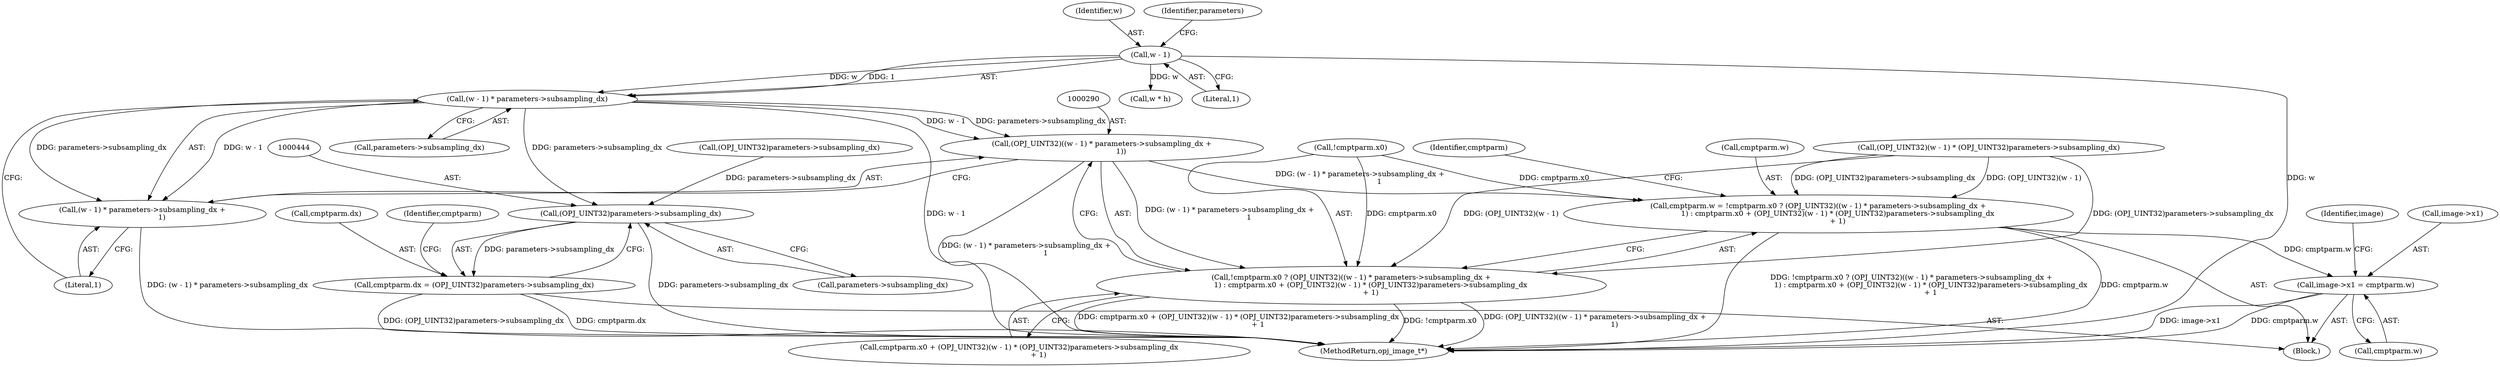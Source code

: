 digraph "0_openjpeg_e5285319229a5d77bf316bb0d3a6cbd3cb8666d9@pointer" {
"1000292" [label="(Call,(w - 1) * parameters->subsampling_dx)"];
"1000293" [label="(Call,w - 1)"];
"1000289" [label="(Call,(OPJ_UINT32)((w - 1) * parameters->subsampling_dx +\n                 1))"];
"1000280" [label="(Call,cmptparm.w = !cmptparm.x0 ? (OPJ_UINT32)((w - 1) * parameters->subsampling_dx +\n                 1) : cmptparm.x0 + (OPJ_UINT32)(w - 1) * (OPJ_UINT32)parameters->subsampling_dx\n                 + 1)"];
"1000488" [label="(Call,image->x1 = cmptparm.w)"];
"1000284" [label="(Call,!cmptparm.x0 ? (OPJ_UINT32)((w - 1) * parameters->subsampling_dx +\n                 1) : cmptparm.x0 + (OPJ_UINT32)(w - 1) * (OPJ_UINT32)parameters->subsampling_dx\n                 + 1)"];
"1000291" [label="(Call,(w - 1) * parameters->subsampling_dx +\n                 1)"];
"1000443" [label="(Call,(OPJ_UINT32)parameters->subsampling_dx)"];
"1000439" [label="(Call,cmptparm.dx = (OPJ_UINT32)parameters->subsampling_dx)"];
"1000665" [label="(MethodReturn,opj_image_t*)"];
"1000285" [label="(Call,!cmptparm.x0)"];
"1000516" [label="(Call,w * h)"];
"1000440" [label="(Call,cmptparm.dx)"];
"1000294" [label="(Identifier,w)"];
"1000497" [label="(Identifier,image)"];
"1000489" [label="(Call,image->x1)"];
"1000284" [label="(Call,!cmptparm.x0 ? (OPJ_UINT32)((w - 1) * parameters->subsampling_dx +\n                 1) : cmptparm.x0 + (OPJ_UINT32)(w - 1) * (OPJ_UINT32)parameters->subsampling_dx\n                 + 1)"];
"1000311" [label="(Call,(OPJ_UINT32)parameters->subsampling_dx)"];
"1000299" [label="(Literal,1)"];
"1000289" [label="(Call,(OPJ_UINT32)((w - 1) * parameters->subsampling_dx +\n                 1))"];
"1000319" [label="(Identifier,cmptparm)"];
"1000443" [label="(Call,(OPJ_UINT32)parameters->subsampling_dx)"];
"1000439" [label="(Call,cmptparm.dx = (OPJ_UINT32)parameters->subsampling_dx)"];
"1000297" [label="(Identifier,parameters)"];
"1000450" [label="(Identifier,cmptparm)"];
"1000280" [label="(Call,cmptparm.w = !cmptparm.x0 ? (OPJ_UINT32)((w - 1) * parameters->subsampling_dx +\n                 1) : cmptparm.x0 + (OPJ_UINT32)(w - 1) * (OPJ_UINT32)parameters->subsampling_dx\n                 + 1)"];
"1000492" [label="(Call,cmptparm.w)"];
"1000445" [label="(Call,parameters->subsampling_dx)"];
"1000300" [label="(Call,cmptparm.x0 + (OPJ_UINT32)(w - 1) * (OPJ_UINT32)parameters->subsampling_dx\n                 + 1)"];
"1000295" [label="(Literal,1)"];
"1000291" [label="(Call,(w - 1) * parameters->subsampling_dx +\n                 1)"];
"1000293" [label="(Call,w - 1)"];
"1000305" [label="(Call,(OPJ_UINT32)(w - 1) * (OPJ_UINT32)parameters->subsampling_dx)"];
"1000292" [label="(Call,(w - 1) * parameters->subsampling_dx)"];
"1000488" [label="(Call,image->x1 = cmptparm.w)"];
"1000108" [label="(Block,)"];
"1000281" [label="(Call,cmptparm.w)"];
"1000296" [label="(Call,parameters->subsampling_dx)"];
"1000292" -> "1000291"  [label="AST: "];
"1000292" -> "1000296"  [label="CFG: "];
"1000293" -> "1000292"  [label="AST: "];
"1000296" -> "1000292"  [label="AST: "];
"1000299" -> "1000292"  [label="CFG: "];
"1000292" -> "1000665"  [label="DDG: w - 1"];
"1000292" -> "1000289"  [label="DDG: w - 1"];
"1000292" -> "1000289"  [label="DDG: parameters->subsampling_dx"];
"1000292" -> "1000291"  [label="DDG: w - 1"];
"1000292" -> "1000291"  [label="DDG: parameters->subsampling_dx"];
"1000293" -> "1000292"  [label="DDG: w"];
"1000293" -> "1000292"  [label="DDG: 1"];
"1000292" -> "1000443"  [label="DDG: parameters->subsampling_dx"];
"1000293" -> "1000295"  [label="CFG: "];
"1000294" -> "1000293"  [label="AST: "];
"1000295" -> "1000293"  [label="AST: "];
"1000297" -> "1000293"  [label="CFG: "];
"1000293" -> "1000665"  [label="DDG: w"];
"1000293" -> "1000516"  [label="DDG: w"];
"1000289" -> "1000284"  [label="AST: "];
"1000289" -> "1000291"  [label="CFG: "];
"1000290" -> "1000289"  [label="AST: "];
"1000291" -> "1000289"  [label="AST: "];
"1000284" -> "1000289"  [label="CFG: "];
"1000289" -> "1000665"  [label="DDG: (w - 1) * parameters->subsampling_dx +\n                 1"];
"1000289" -> "1000280"  [label="DDG: (w - 1) * parameters->subsampling_dx +\n                 1"];
"1000289" -> "1000284"  [label="DDG: (w - 1) * parameters->subsampling_dx +\n                 1"];
"1000280" -> "1000108"  [label="AST: "];
"1000280" -> "1000284"  [label="CFG: "];
"1000281" -> "1000280"  [label="AST: "];
"1000284" -> "1000280"  [label="AST: "];
"1000319" -> "1000280"  [label="CFG: "];
"1000280" -> "1000665"  [label="DDG: !cmptparm.x0 ? (OPJ_UINT32)((w - 1) * parameters->subsampling_dx +\n                 1) : cmptparm.x0 + (OPJ_UINT32)(w - 1) * (OPJ_UINT32)parameters->subsampling_dx\n                 + 1"];
"1000280" -> "1000665"  [label="DDG: cmptparm.w"];
"1000285" -> "1000280"  [label="DDG: cmptparm.x0"];
"1000305" -> "1000280"  [label="DDG: (OPJ_UINT32)(w - 1)"];
"1000305" -> "1000280"  [label="DDG: (OPJ_UINT32)parameters->subsampling_dx"];
"1000280" -> "1000488"  [label="DDG: cmptparm.w"];
"1000488" -> "1000108"  [label="AST: "];
"1000488" -> "1000492"  [label="CFG: "];
"1000489" -> "1000488"  [label="AST: "];
"1000492" -> "1000488"  [label="AST: "];
"1000497" -> "1000488"  [label="CFG: "];
"1000488" -> "1000665"  [label="DDG: image->x1"];
"1000488" -> "1000665"  [label="DDG: cmptparm.w"];
"1000284" -> "1000300"  [label="CFG: "];
"1000285" -> "1000284"  [label="AST: "];
"1000300" -> "1000284"  [label="AST: "];
"1000284" -> "1000665"  [label="DDG: !cmptparm.x0"];
"1000284" -> "1000665"  [label="DDG: (OPJ_UINT32)((w - 1) * parameters->subsampling_dx +\n                 1)"];
"1000284" -> "1000665"  [label="DDG: cmptparm.x0 + (OPJ_UINT32)(w - 1) * (OPJ_UINT32)parameters->subsampling_dx\n                 + 1"];
"1000285" -> "1000284"  [label="DDG: cmptparm.x0"];
"1000305" -> "1000284"  [label="DDG: (OPJ_UINT32)(w - 1)"];
"1000305" -> "1000284"  [label="DDG: (OPJ_UINT32)parameters->subsampling_dx"];
"1000291" -> "1000299"  [label="CFG: "];
"1000299" -> "1000291"  [label="AST: "];
"1000291" -> "1000665"  [label="DDG: (w - 1) * parameters->subsampling_dx"];
"1000443" -> "1000439"  [label="AST: "];
"1000443" -> "1000445"  [label="CFG: "];
"1000444" -> "1000443"  [label="AST: "];
"1000445" -> "1000443"  [label="AST: "];
"1000439" -> "1000443"  [label="CFG: "];
"1000443" -> "1000665"  [label="DDG: parameters->subsampling_dx"];
"1000443" -> "1000439"  [label="DDG: parameters->subsampling_dx"];
"1000311" -> "1000443"  [label="DDG: parameters->subsampling_dx"];
"1000439" -> "1000108"  [label="AST: "];
"1000440" -> "1000439"  [label="AST: "];
"1000450" -> "1000439"  [label="CFG: "];
"1000439" -> "1000665"  [label="DDG: (OPJ_UINT32)parameters->subsampling_dx"];
"1000439" -> "1000665"  [label="DDG: cmptparm.dx"];
}

